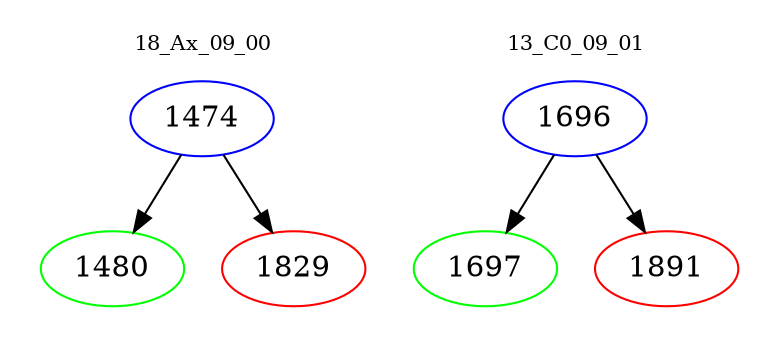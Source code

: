 digraph{
subgraph cluster_0 {
color = white
label = "18_Ax_09_00";
fontsize=10;
T0_1474 [label="1474", color="blue"]
T0_1474 -> T0_1480 [color="black"]
T0_1480 [label="1480", color="green"]
T0_1474 -> T0_1829 [color="black"]
T0_1829 [label="1829", color="red"]
}
subgraph cluster_1 {
color = white
label = "13_C0_09_01";
fontsize=10;
T1_1696 [label="1696", color="blue"]
T1_1696 -> T1_1697 [color="black"]
T1_1697 [label="1697", color="green"]
T1_1696 -> T1_1891 [color="black"]
T1_1891 [label="1891", color="red"]
}
}
